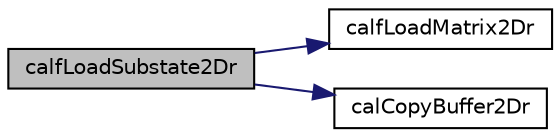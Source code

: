 digraph "calfLoadSubstate2Dr"
{
  edge [fontname="Helvetica",fontsize="10",labelfontname="Helvetica",labelfontsize="10"];
  node [fontname="Helvetica",fontsize="10",shape=record];
  rankdir="LR";
  Node1 [label="calfLoadSubstate2Dr",height=0.2,width=0.4,color="black", fillcolor="grey75", style="filled" fontcolor="black"];
  Node1 -> Node2 [color="midnightblue",fontsize="10",style="solid",fontname="Helvetica"];
  Node2 [label="calfLoadMatrix2Dr",height=0.2,width=0.4,color="black", fillcolor="white", style="filled",URL="$cal2_d_buffer_i_o_8c.html#a884c083537de803334d2fd50ff2f72c2",tooltip="Loads a real (floating point) matrix from file. "];
  Node1 -> Node3 [color="midnightblue",fontsize="10",style="solid",fontname="Helvetica"];
  Node3 [label="calCopyBuffer2Dr",height=0.2,width=0.4,color="black", fillcolor="white", style="filled",URL="$cal2_d_buffer_8c.html#ae8f33debbf446493d7caecf90e46d144",tooltip="Real (floating point) linearized matrix copy function. "];
}
